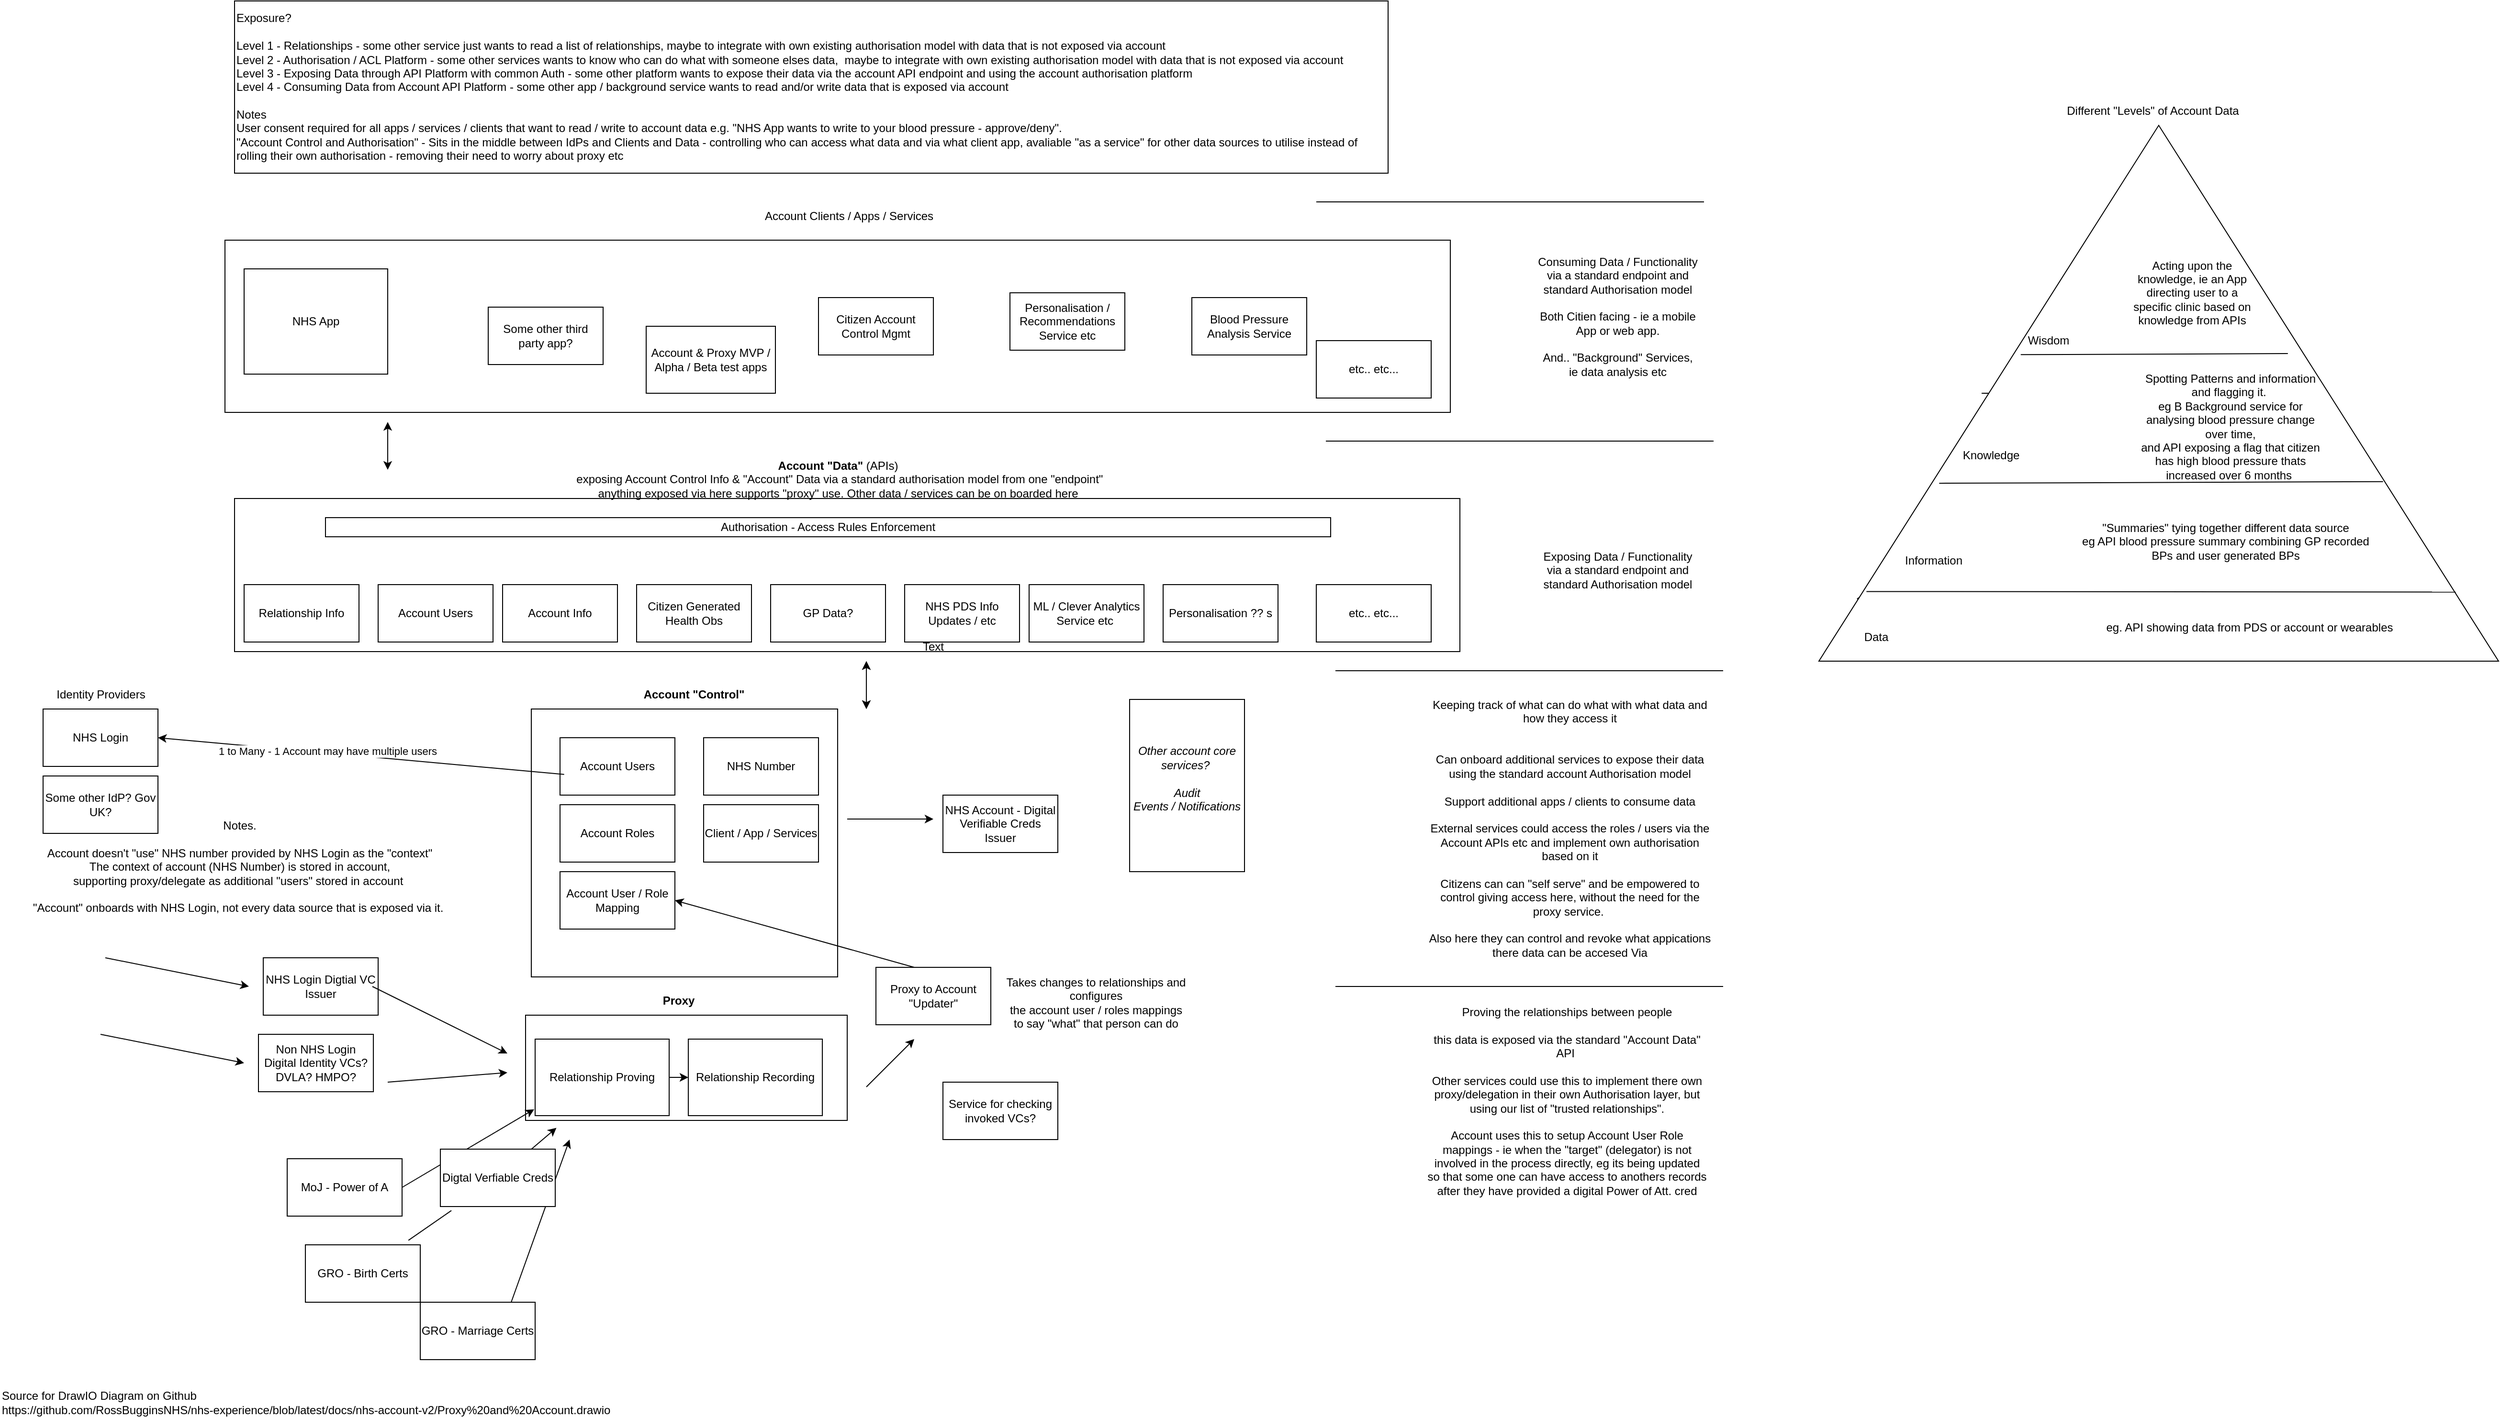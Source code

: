 <mxfile version="20.5.1" type="github">
  <diagram id="DfHSoO7FjMYRVWJBDuWQ" name="Page-1">
    <mxGraphModel dx="2062" dy="2266" grid="1" gridSize="10" guides="1" tooltips="1" connect="1" arrows="1" fold="1" page="1" pageScale="1" pageWidth="827" pageHeight="1169" math="0" shadow="0">
      <root>
        <mxCell id="0" />
        <mxCell id="1" parent="0" />
        <mxCell id="hIbiF8T3Av8Oy_hxuUIC-55" value="" style="triangle;whiteSpace=wrap;html=1;direction=north;" vertex="1" parent="1">
          <mxGeometry x="1940" y="-990" width="710" height="560" as="geometry" />
        </mxCell>
        <mxCell id="Z410X8xZxEE8sT_p1JDi-27" value="" style="rounded=0;whiteSpace=wrap;html=1;" parent="1" vertex="1">
          <mxGeometry x="275" y="-870" width="1280" height="180" as="geometry" />
        </mxCell>
        <mxCell id="Z410X8xZxEE8sT_p1JDi-11" value="" style="rounded=0;whiteSpace=wrap;html=1;" parent="1" vertex="1">
          <mxGeometry x="285" y="-600" width="1280" height="160" as="geometry" />
        </mxCell>
        <mxCell id="Z410X8xZxEE8sT_p1JDi-20" value="&lt;b&gt;Account &quot;Data&quot;&amp;nbsp;&lt;/b&gt;(APIs)&lt;br&gt;&amp;nbsp;exposing Account Control Info &amp;amp; &quot;Account&quot; Data via a standard authorisation model from one &quot;endpoint&quot; &lt;br&gt;anything exposed via here supports &quot;proxy&quot; use. Other data / services can be on boarded here" style="text;html=1;align=center;verticalAlign=middle;resizable=0;points=[];autosize=1;strokeColor=none;fillColor=none;" parent="1" vertex="1">
          <mxGeometry x="625" y="-650" width="580" height="60" as="geometry" />
        </mxCell>
        <mxCell id="Z410X8xZxEE8sT_p1JDi-9" value="" style="rounded=0;whiteSpace=wrap;html=1;" parent="1" vertex="1">
          <mxGeometry x="589" y="-60" width="336" height="110" as="geometry" />
        </mxCell>
        <mxCell id="Z410X8xZxEE8sT_p1JDi-8" value="" style="rounded=0;whiteSpace=wrap;html=1;" parent="1" vertex="1">
          <mxGeometry x="595" y="-380" width="320" height="280" as="geometry" />
        </mxCell>
        <mxCell id="Z410X8xZxEE8sT_p1JDi-1" value="Relationship Proving" style="rounded=0;whiteSpace=wrap;html=1;" parent="1" vertex="1">
          <mxGeometry x="599" y="-35" width="140" height="80" as="geometry" />
        </mxCell>
        <mxCell id="Z410X8xZxEE8sT_p1JDi-2" value="Relationship Recording" style="rounded=0;whiteSpace=wrap;html=1;" parent="1" vertex="1">
          <mxGeometry x="759" y="-35" width="140" height="80" as="geometry" />
        </mxCell>
        <mxCell id="Z410X8xZxEE8sT_p1JDi-3" value="Account Users" style="rounded=0;whiteSpace=wrap;html=1;" parent="1" vertex="1">
          <mxGeometry x="625" y="-350" width="120" height="60" as="geometry" />
        </mxCell>
        <mxCell id="Z410X8xZxEE8sT_p1JDi-4" value="Account Roles" style="rounded=0;whiteSpace=wrap;html=1;" parent="1" vertex="1">
          <mxGeometry x="625" y="-280" width="120" height="60" as="geometry" />
        </mxCell>
        <mxCell id="Z410X8xZxEE8sT_p1JDi-5" value="Account User / Role Mapping" style="rounded=0;whiteSpace=wrap;html=1;" parent="1" vertex="1">
          <mxGeometry x="625" y="-210" width="120" height="60" as="geometry" />
        </mxCell>
        <mxCell id="Z410X8xZxEE8sT_p1JDi-6" value="NHS Number" style="rounded=0;whiteSpace=wrap;html=1;" parent="1" vertex="1">
          <mxGeometry x="775" y="-350" width="120" height="60" as="geometry" />
        </mxCell>
        <mxCell id="Z410X8xZxEE8sT_p1JDi-7" value="Client / App / Services" style="whiteSpace=wrap;html=1;" parent="1" vertex="1">
          <mxGeometry x="775" y="-280" width="120" height="60" as="geometry" />
        </mxCell>
        <mxCell id="Z410X8xZxEE8sT_p1JDi-10" value="Authorisation - Access Rules Enforcement" style="rounded=0;whiteSpace=wrap;html=1;" parent="1" vertex="1">
          <mxGeometry x="380" y="-580" width="1050" height="20" as="geometry" />
        </mxCell>
        <mxCell id="Z410X8xZxEE8sT_p1JDi-12" value="Relationship Info" style="whiteSpace=wrap;html=1;" parent="1" vertex="1">
          <mxGeometry x="295" y="-510" width="120" height="60" as="geometry" />
        </mxCell>
        <mxCell id="Z410X8xZxEE8sT_p1JDi-13" value="Account Info" style="whiteSpace=wrap;html=1;" parent="1" vertex="1">
          <mxGeometry x="565" y="-510" width="120" height="60" as="geometry" />
        </mxCell>
        <mxCell id="Z410X8xZxEE8sT_p1JDi-14" value="Account Users" style="whiteSpace=wrap;html=1;" parent="1" vertex="1">
          <mxGeometry x="435" y="-510" width="120" height="60" as="geometry" />
        </mxCell>
        <mxCell id="Z410X8xZxEE8sT_p1JDi-15" value="Citizen Generated Health Obs" style="whiteSpace=wrap;html=1;" parent="1" vertex="1">
          <mxGeometry x="705" y="-510" width="120" height="60" as="geometry" />
        </mxCell>
        <mxCell id="Z410X8xZxEE8sT_p1JDi-16" value="GP Data?" style="whiteSpace=wrap;html=1;" parent="1" vertex="1">
          <mxGeometry x="845" y="-510" width="120" height="60" as="geometry" />
        </mxCell>
        <mxCell id="Z410X8xZxEE8sT_p1JDi-17" value="NHS PDS Info Updates / etc" style="whiteSpace=wrap;html=1;" parent="1" vertex="1">
          <mxGeometry x="985" y="-510" width="120" height="60" as="geometry" />
        </mxCell>
        <mxCell id="Z410X8xZxEE8sT_p1JDi-18" value="Proxy" style="text;html=1;strokeColor=none;fillColor=none;align=center;verticalAlign=middle;whiteSpace=wrap;rounded=0;fontStyle=1" parent="1" vertex="1">
          <mxGeometry x="719" y="-90" width="60" height="30" as="geometry" />
        </mxCell>
        <mxCell id="Z410X8xZxEE8sT_p1JDi-19" value="Account &quot;Control&quot;" style="text;html=1;strokeColor=none;fillColor=none;align=center;verticalAlign=middle;whiteSpace=wrap;rounded=0;fontStyle=1" parent="1" vertex="1">
          <mxGeometry x="695" y="-410" width="140" height="30" as="geometry" />
        </mxCell>
        <mxCell id="Z410X8xZxEE8sT_p1JDi-24" value="Exposure?&lt;br&gt;&lt;br&gt;Level 1 - Relationships - some other service just wants to read a list of relationships, maybe to integrate with own existing authorisation model with data that is not exposed via account&lt;br&gt;Level 2 - Authorisation / ACL Platform - some other services wants to know who can do what with someone elses data,&amp;nbsp;&amp;nbsp;maybe to integrate with own existing authorisation model with data that is not exposed via account&lt;br&gt;Level 3 - Exposing Data through API Platform with common Auth - some other platform wants to expose their data via the account API endpoint and using the account authorisation platform&lt;br&gt;Level 4 - Consuming Data from Account API Platform - some other app / background service wants to read and/or write data that is exposed via account&lt;br&gt;&lt;br&gt;Notes&lt;br&gt;User consent required for all apps / services / clients that want to read / write to account data e.g. &quot;NHS App wants to write to your blood pressure - approve/deny&quot;.&lt;br&gt;&quot;Account Control and Authorisation&quot; - Sits in the middle between IdPs and Clients and Data - controlling who can access what data and via what client app, avaliable &quot;as a service&quot; for other data sources to utilise instead of rolling their own authorisation - removing their need to worry about proxy etc" style="rounded=0;whiteSpace=wrap;html=1;align=left;" parent="1" vertex="1">
          <mxGeometry x="285" y="-1120" width="1205" height="180" as="geometry" />
        </mxCell>
        <mxCell id="Z410X8xZxEE8sT_p1JDi-25" value="ML / Clever Analytics Service etc&amp;nbsp;" style="whiteSpace=wrap;html=1;" parent="1" vertex="1">
          <mxGeometry x="1115" y="-510" width="120" height="60" as="geometry" />
        </mxCell>
        <mxCell id="Z410X8xZxEE8sT_p1JDi-26" value="NHS App" style="rounded=0;whiteSpace=wrap;html=1;" parent="1" vertex="1">
          <mxGeometry x="295" y="-840" width="150" height="110" as="geometry" />
        </mxCell>
        <mxCell id="Z410X8xZxEE8sT_p1JDi-28" value="Account Clients / Apps / Services" style="text;html=1;strokeColor=none;fillColor=none;align=center;verticalAlign=middle;whiteSpace=wrap;rounded=0;" parent="1" vertex="1">
          <mxGeometry x="817.5" y="-910" width="217.5" height="30" as="geometry" />
        </mxCell>
        <mxCell id="Z410X8xZxEE8sT_p1JDi-29" value="Blood Pressure Analysis Service" style="rounded=0;whiteSpace=wrap;html=1;" parent="1" vertex="1">
          <mxGeometry x="1285" y="-810" width="120" height="60" as="geometry" />
        </mxCell>
        <mxCell id="Z410X8xZxEE8sT_p1JDi-30" value="Personalisation / Recommendations Service etc" style="rounded=0;whiteSpace=wrap;html=1;" parent="1" vertex="1">
          <mxGeometry x="1095" y="-815" width="120" height="60" as="geometry" />
        </mxCell>
        <mxCell id="Z410X8xZxEE8sT_p1JDi-31" value="Personalisation ?? s" style="rounded=0;whiteSpace=wrap;html=1;" parent="1" vertex="1">
          <mxGeometry x="1255" y="-510" width="120" height="60" as="geometry" />
        </mxCell>
        <mxCell id="hIbiF8T3Av8Oy_hxuUIC-1" value="Proxy to Account &quot;Updater&quot;" style="rounded=0;whiteSpace=wrap;html=1;" vertex="1" parent="1">
          <mxGeometry x="955" y="-110" width="120" height="60" as="geometry" />
        </mxCell>
        <mxCell id="hIbiF8T3Av8Oy_hxuUIC-2" value="NHS Login" style="rounded=0;whiteSpace=wrap;html=1;" vertex="1" parent="1">
          <mxGeometry x="85" y="-380" width="120" height="60" as="geometry" />
        </mxCell>
        <mxCell id="hIbiF8T3Av8Oy_hxuUIC-3" value="Text" style="text;html=1;strokeColor=none;fillColor=none;align=center;verticalAlign=middle;whiteSpace=wrap;rounded=0;" vertex="1" parent="1">
          <mxGeometry x="985" y="-460" width="60" height="30" as="geometry" />
        </mxCell>
        <mxCell id="hIbiF8T3Av8Oy_hxuUIC-5" value="Identity Providers" style="text;html=1;align=center;verticalAlign=middle;resizable=0;points=[];autosize=1;strokeColor=none;fillColor=none;" vertex="1" parent="1">
          <mxGeometry x="85" y="-410" width="120" height="30" as="geometry" />
        </mxCell>
        <mxCell id="hIbiF8T3Av8Oy_hxuUIC-6" value="" style="endArrow=classic;html=1;rounded=0;exitX=0.036;exitY=0.639;exitDx=0;exitDy=0;exitPerimeter=0;entryX=1;entryY=0.5;entryDx=0;entryDy=0;" edge="1" parent="1" source="Z410X8xZxEE8sT_p1JDi-3" target="hIbiF8T3Av8Oy_hxuUIC-2">
          <mxGeometry width="50" height="50" relative="1" as="geometry">
            <mxPoint x="585" y="-340" as="sourcePoint" />
            <mxPoint x="225" y="-350" as="targetPoint" />
          </mxGeometry>
        </mxCell>
        <mxCell id="hIbiF8T3Av8Oy_hxuUIC-7" value="1 to Many - 1 Account may have multiple users" style="edgeLabel;html=1;align=center;verticalAlign=middle;resizable=0;points=[];" vertex="1" connectable="0" parent="hIbiF8T3Av8Oy_hxuUIC-6">
          <mxGeometry x="0.17" y="-2" relative="1" as="geometry">
            <mxPoint as="offset" />
          </mxGeometry>
        </mxCell>
        <mxCell id="hIbiF8T3Av8Oy_hxuUIC-8" value="Notes.&lt;br&gt;&lt;br&gt;Account doesn&#39;t &quot;use&quot; NHS number provided by NHS Login as the &quot;context&quot;&lt;br&gt;The context of account (NHS Number) is stored in account, &lt;br&gt;supporting proxy/delegate as additional &quot;users&quot; stored in account&amp;nbsp;&lt;br&gt;&lt;br&gt;&quot;Account&quot; onboards with NHS Login, not every data source that is exposed via it.&amp;nbsp;" style="text;html=1;align=center;verticalAlign=middle;resizable=0;points=[];autosize=1;strokeColor=none;fillColor=none;" vertex="1" parent="1">
          <mxGeometry x="60" y="-270" width="460" height="110" as="geometry" />
        </mxCell>
        <mxCell id="hIbiF8T3Av8Oy_hxuUIC-10" value="MoJ - Power of A" style="rounded=0;whiteSpace=wrap;html=1;" vertex="1" parent="1">
          <mxGeometry x="340" y="90" width="120" height="60" as="geometry" />
        </mxCell>
        <mxCell id="hIbiF8T3Av8Oy_hxuUIC-11" value="GRO - Birth Certs" style="whiteSpace=wrap;html=1;" vertex="1" parent="1">
          <mxGeometry x="359" y="180" width="120" height="60" as="geometry" />
        </mxCell>
        <mxCell id="hIbiF8T3Av8Oy_hxuUIC-12" value="GRO - Marriage Certs" style="whiteSpace=wrap;html=1;" vertex="1" parent="1">
          <mxGeometry x="479" y="240" width="120" height="60" as="geometry" />
        </mxCell>
        <mxCell id="hIbiF8T3Av8Oy_hxuUIC-15" value="" style="endArrow=classic;html=1;rounded=0;entryX=0.096;entryY=1.07;entryDx=0;entryDy=0;entryPerimeter=0;startArrow=none;" edge="1" parent="1" source="hIbiF8T3Av8Oy_hxuUIC-42" target="Z410X8xZxEE8sT_p1JDi-9">
          <mxGeometry width="50" height="50" relative="1" as="geometry">
            <mxPoint x="545" y="170" as="sourcePoint" />
            <mxPoint x="595" y="120" as="targetPoint" />
          </mxGeometry>
        </mxCell>
        <mxCell id="hIbiF8T3Av8Oy_hxuUIC-16" value="" style="endArrow=classic;html=1;rounded=0;entryX=-0.007;entryY=0.917;entryDx=0;entryDy=0;entryPerimeter=0;exitX=1;exitY=0.5;exitDx=0;exitDy=0;" edge="1" parent="1" source="hIbiF8T3Av8Oy_hxuUIC-10" target="Z410X8xZxEE8sT_p1JDi-1">
          <mxGeometry width="50" height="50" relative="1" as="geometry">
            <mxPoint x="445" y="100" as="sourcePoint" />
            <mxPoint x="495" y="50" as="targetPoint" />
          </mxGeometry>
        </mxCell>
        <mxCell id="hIbiF8T3Av8Oy_hxuUIC-17" value="" style="endArrow=classic;html=1;rounded=0;" edge="1" parent="1">
          <mxGeometry width="50" height="50" relative="1" as="geometry">
            <mxPoint x="574" y="240" as="sourcePoint" />
            <mxPoint x="635" y="70" as="targetPoint" />
          </mxGeometry>
        </mxCell>
        <mxCell id="hIbiF8T3Av8Oy_hxuUIC-19" value="" style="endArrow=classic;html=1;rounded=0;" edge="1" parent="1">
          <mxGeometry width="50" height="50" relative="1" as="geometry">
            <mxPoint x="945" y="15" as="sourcePoint" />
            <mxPoint x="995" y="-35" as="targetPoint" />
          </mxGeometry>
        </mxCell>
        <mxCell id="hIbiF8T3Av8Oy_hxuUIC-20" value="" style="endArrow=classic;html=1;rounded=0;entryX=1;entryY=0.5;entryDx=0;entryDy=0;" edge="1" parent="1" target="Z410X8xZxEE8sT_p1JDi-5">
          <mxGeometry width="50" height="50" relative="1" as="geometry">
            <mxPoint x="995" y="-110" as="sourcePoint" />
            <mxPoint x="935" y="-160" as="targetPoint" />
          </mxGeometry>
        </mxCell>
        <mxCell id="hIbiF8T3Av8Oy_hxuUIC-21" value="" style="endArrow=classic;startArrow=classic;html=1;rounded=0;" edge="1" parent="1">
          <mxGeometry width="50" height="50" relative="1" as="geometry">
            <mxPoint x="945" y="-380" as="sourcePoint" />
            <mxPoint x="945" y="-430" as="targetPoint" />
          </mxGeometry>
        </mxCell>
        <mxCell id="hIbiF8T3Av8Oy_hxuUIC-22" value="" style="endArrow=classic;startArrow=classic;html=1;rounded=0;" edge="1" parent="1">
          <mxGeometry width="50" height="50" relative="1" as="geometry">
            <mxPoint x="945" y="-380" as="sourcePoint" />
            <mxPoint x="945" y="-430" as="targetPoint" />
            <Array as="points">
              <mxPoint x="945" y="-410" />
            </Array>
          </mxGeometry>
        </mxCell>
        <mxCell id="hIbiF8T3Av8Oy_hxuUIC-23" value="" style="endArrow=classic;startArrow=classic;html=1;rounded=0;" edge="1" parent="1">
          <mxGeometry width="50" height="50" relative="1" as="geometry">
            <mxPoint x="445" y="-630" as="sourcePoint" />
            <mxPoint x="445" y="-680" as="targetPoint" />
          </mxGeometry>
        </mxCell>
        <mxCell id="hIbiF8T3Av8Oy_hxuUIC-24" value="NHS Account - Digital Verifiable Creds Issuer" style="rounded=0;whiteSpace=wrap;html=1;" vertex="1" parent="1">
          <mxGeometry x="1025" y="-290" width="120" height="60" as="geometry" />
        </mxCell>
        <mxCell id="hIbiF8T3Av8Oy_hxuUIC-25" value="" style="endArrow=classic;html=1;rounded=0;" edge="1" parent="1">
          <mxGeometry width="50" height="50" relative="1" as="geometry">
            <mxPoint x="925" y="-265" as="sourcePoint" />
            <mxPoint x="1015" y="-265" as="targetPoint" />
          </mxGeometry>
        </mxCell>
        <mxCell id="hIbiF8T3Av8Oy_hxuUIC-26" value="Proving the relationships between people&lt;br&gt;&lt;br&gt;this data is exposed via the standard &quot;Account Data&quot; API&amp;nbsp;&lt;br&gt;&lt;br&gt;Other services could use this to implement there own proxy/delegation in their own Authorisation layer, but using our list of &quot;trusted relationships&quot;.&lt;br&gt;&lt;br&gt;Account uses this to setup Account User Role mappings - ie when the &quot;target&quot; (delegator) is not involved in the process directly, eg its being updated so that some one can have access to anothers records after they have provided a digital Power of Att. cred" style="text;html=1;strokeColor=none;fillColor=none;align=center;verticalAlign=middle;whiteSpace=wrap;rounded=0;" vertex="1" parent="1">
          <mxGeometry x="1530" y="-50" width="294" height="160" as="geometry" />
        </mxCell>
        <mxCell id="hIbiF8T3Av8Oy_hxuUIC-27" value="Keeping track of what can do what with what data and how they access it&lt;br&gt;&lt;br&gt;&lt;br&gt;Can onboard additional services to expose their data using the standard account Authorisation model&lt;br&gt;&lt;br&gt;Support additional apps / clients to consume data&lt;br&gt;&lt;br&gt;External services could access the roles / users via the Account APIs etc and implement own authorisation based on it&lt;br&gt;&lt;br&gt;Citizens can can &quot;self serve&quot; and be empowered to control giving access here, without the need for the proxy service.&amp;nbsp;&lt;br&gt;&lt;br&gt;Also here they can control and revoke what appications there data can be accesed Via" style="text;html=1;strokeColor=none;fillColor=none;align=center;verticalAlign=middle;whiteSpace=wrap;rounded=0;" vertex="1" parent="1">
          <mxGeometry x="1530" y="-380" width="300" height="250" as="geometry" />
        </mxCell>
        <mxCell id="hIbiF8T3Av8Oy_hxuUIC-28" value="Consuming Data / Functionality via a standard endpoint and standard Authorisation model&lt;br&gt;&lt;br&gt;Both Citien facing - ie a mobile App or web app.&lt;br&gt;&lt;br&gt;And.. &quot;Background&quot; Services, ie data analysis etc" style="text;html=1;strokeColor=none;fillColor=none;align=center;verticalAlign=middle;whiteSpace=wrap;rounded=0;" vertex="1" parent="1">
          <mxGeometry x="1645" y="-870" width="170" height="160" as="geometry" />
        </mxCell>
        <mxCell id="hIbiF8T3Av8Oy_hxuUIC-29" value="Exposing Data / Functionality via a standard endpoint and standard Authorisation model" style="text;html=1;strokeColor=none;fillColor=none;align=center;verticalAlign=middle;whiteSpace=wrap;rounded=0;" vertex="1" parent="1">
          <mxGeometry x="1645" y="-540" width="170" height="30" as="geometry" />
        </mxCell>
        <mxCell id="hIbiF8T3Av8Oy_hxuUIC-32" value="etc.. etc..." style="whiteSpace=wrap;html=1;" vertex="1" parent="1">
          <mxGeometry x="1415" y="-765" width="120" height="60" as="geometry" />
        </mxCell>
        <mxCell id="hIbiF8T3Av8Oy_hxuUIC-33" value="Some other third party app?" style="whiteSpace=wrap;html=1;" vertex="1" parent="1">
          <mxGeometry x="550" y="-800" width="120" height="60" as="geometry" />
        </mxCell>
        <mxCell id="hIbiF8T3Av8Oy_hxuUIC-34" value="Some other IdP? Gov UK?" style="rounded=0;whiteSpace=wrap;html=1;" vertex="1" parent="1">
          <mxGeometry x="85" y="-310" width="120" height="60" as="geometry" />
        </mxCell>
        <mxCell id="hIbiF8T3Av8Oy_hxuUIC-35" value="" style="endArrow=none;html=1;rounded=0;" edge="1" parent="1">
          <mxGeometry width="50" height="50" relative="1" as="geometry">
            <mxPoint x="1435" y="-420" as="sourcePoint" />
            <mxPoint x="1840" y="-420" as="targetPoint" />
          </mxGeometry>
        </mxCell>
        <mxCell id="hIbiF8T3Av8Oy_hxuUIC-36" value="" style="endArrow=none;html=1;rounded=0;" edge="1" parent="1">
          <mxGeometry width="50" height="50" relative="1" as="geometry">
            <mxPoint x="1435" y="-90" as="sourcePoint" />
            <mxPoint x="1840" y="-90" as="targetPoint" />
          </mxGeometry>
        </mxCell>
        <mxCell id="hIbiF8T3Av8Oy_hxuUIC-37" value="" style="endArrow=none;html=1;rounded=0;" edge="1" parent="1">
          <mxGeometry width="50" height="50" relative="1" as="geometry">
            <mxPoint x="1425" y="-660" as="sourcePoint" />
            <mxPoint x="1830" y="-660" as="targetPoint" />
          </mxGeometry>
        </mxCell>
        <mxCell id="hIbiF8T3Av8Oy_hxuUIC-38" value="" style="endArrow=none;html=1;rounded=0;" edge="1" parent="1">
          <mxGeometry width="50" height="50" relative="1" as="geometry">
            <mxPoint x="1415" y="-910" as="sourcePoint" />
            <mxPoint x="1820" y="-910" as="targetPoint" />
          </mxGeometry>
        </mxCell>
        <mxCell id="hIbiF8T3Av8Oy_hxuUIC-39" value="Source for DrawIO Diagram on Github&lt;br&gt;https://github.com/RossBugginsNHS/nhs-experience/blob/latest/docs/nhs-account-v2/Proxy%20and%20Account.drawio" style="text;html=1;strokeColor=none;fillColor=none;align=left;verticalAlign=middle;whiteSpace=wrap;rounded=0;" vertex="1" parent="1">
          <mxGeometry x="40" y="330" width="815" height="30" as="geometry" />
        </mxCell>
        <mxCell id="hIbiF8T3Av8Oy_hxuUIC-40" value="Account &amp;amp; Proxy MVP / Alpha / Beta test apps" style="rounded=0;whiteSpace=wrap;html=1;" vertex="1" parent="1">
          <mxGeometry x="715" y="-780" width="135" height="70" as="geometry" />
        </mxCell>
        <mxCell id="hIbiF8T3Av8Oy_hxuUIC-41" value="etc.. etc..." style="whiteSpace=wrap;html=1;" vertex="1" parent="1">
          <mxGeometry x="1415" y="-510" width="120" height="60" as="geometry" />
        </mxCell>
        <mxCell id="hIbiF8T3Av8Oy_hxuUIC-42" value="Digtal Verfiable Creds" style="rounded=0;whiteSpace=wrap;html=1;" vertex="1" parent="1">
          <mxGeometry x="500" y="80" width="120" height="60" as="geometry" />
        </mxCell>
        <mxCell id="hIbiF8T3Av8Oy_hxuUIC-43" value="" style="endArrow=none;html=1;rounded=0;entryX=0.096;entryY=1.07;entryDx=0;entryDy=0;entryPerimeter=0;exitX=0.897;exitY=-0.078;exitDx=0;exitDy=0;exitPerimeter=0;" edge="1" parent="1" source="hIbiF8T3Av8Oy_hxuUIC-11" target="hIbiF8T3Av8Oy_hxuUIC-42">
          <mxGeometry width="50" height="50" relative="1" as="geometry">
            <mxPoint x="545" y="170" as="sourcePoint" />
            <mxPoint x="621.256" y="57.7" as="targetPoint" />
          </mxGeometry>
        </mxCell>
        <mxCell id="hIbiF8T3Av8Oy_hxuUIC-44" value="Non NHS Login Digital Identity VCs? DVLA? HMPO?" style="rounded=0;whiteSpace=wrap;html=1;" vertex="1" parent="1">
          <mxGeometry x="310" y="-40" width="120" height="60" as="geometry" />
        </mxCell>
        <mxCell id="hIbiF8T3Av8Oy_hxuUIC-45" value="NHS Login Digtial VC Issuer" style="rounded=0;whiteSpace=wrap;html=1;" vertex="1" parent="1">
          <mxGeometry x="315" y="-120" width="120" height="60" as="geometry" />
        </mxCell>
        <mxCell id="hIbiF8T3Av8Oy_hxuUIC-46" value="" style="endArrow=classic;html=1;rounded=0;" edge="1" parent="1">
          <mxGeometry width="50" height="50" relative="1" as="geometry">
            <mxPoint x="429" y="-90" as="sourcePoint" />
            <mxPoint x="570" y="-20" as="targetPoint" />
          </mxGeometry>
        </mxCell>
        <mxCell id="hIbiF8T3Av8Oy_hxuUIC-47" value="" style="endArrow=classic;html=1;rounded=0;" edge="1" parent="1">
          <mxGeometry width="50" height="50" relative="1" as="geometry">
            <mxPoint x="445" y="10" as="sourcePoint" />
            <mxPoint x="570" as="targetPoint" />
          </mxGeometry>
        </mxCell>
        <mxCell id="hIbiF8T3Av8Oy_hxuUIC-48" value="" style="endArrow=classic;html=1;rounded=0;" edge="1" parent="1">
          <mxGeometry width="50" height="50" relative="1" as="geometry">
            <mxPoint x="150" y="-120" as="sourcePoint" />
            <mxPoint x="300" y="-90" as="targetPoint" />
          </mxGeometry>
        </mxCell>
        <mxCell id="hIbiF8T3Av8Oy_hxuUIC-49" value="" style="endArrow=classic;html=1;rounded=0;" edge="1" parent="1">
          <mxGeometry width="50" height="50" relative="1" as="geometry">
            <mxPoint x="145" y="-40" as="sourcePoint" />
            <mxPoint x="295" y="-10" as="targetPoint" />
          </mxGeometry>
        </mxCell>
        <mxCell id="hIbiF8T3Av8Oy_hxuUIC-50" value="&lt;br style=&quot;&quot;&gt;&lt;span style=&quot;&quot;&gt;Takes changes to relationships and configures&lt;/span&gt;&lt;br style=&quot;&quot;&gt;&lt;span style=&quot;&quot;&gt;the account user / roles mappings to say &quot;what&quot; that person can do&lt;/span&gt;" style="text;html=1;strokeColor=none;fillColor=none;align=center;verticalAlign=middle;whiteSpace=wrap;rounded=0;" vertex="1" parent="1">
          <mxGeometry x="1090" y="-95" width="190" height="30" as="geometry" />
        </mxCell>
        <mxCell id="hIbiF8T3Av8Oy_hxuUIC-51" value="" style="endArrow=classic;html=1;rounded=0;exitX=1;exitY=0.5;exitDx=0;exitDy=0;entryX=0;entryY=0.5;entryDx=0;entryDy=0;" edge="1" parent="1" source="Z410X8xZxEE8sT_p1JDi-1" target="Z410X8xZxEE8sT_p1JDi-2">
          <mxGeometry width="50" height="50" relative="1" as="geometry">
            <mxPoint x="960" y="-250" as="sourcePoint" />
            <mxPoint x="1010" y="-300" as="targetPoint" />
          </mxGeometry>
        </mxCell>
        <mxCell id="hIbiF8T3Av8Oy_hxuUIC-52" value="Service for checking invoked VCs?" style="whiteSpace=wrap;html=1;" vertex="1" parent="1">
          <mxGeometry x="1025" y="10" width="120" height="60" as="geometry" />
        </mxCell>
        <mxCell id="hIbiF8T3Av8Oy_hxuUIC-53" value="Citizen Account Control Mgmt" style="rounded=0;whiteSpace=wrap;html=1;" vertex="1" parent="1">
          <mxGeometry x="895" y="-810" width="120" height="60" as="geometry" />
        </mxCell>
        <mxCell id="hIbiF8T3Av8Oy_hxuUIC-54" value="Other account core services?&amp;nbsp;&lt;br&gt;&lt;br&gt;Audit&lt;br&gt;Events / Notifications&lt;br&gt;&lt;br&gt;" style="rounded=0;whiteSpace=wrap;html=1;fontStyle=2" vertex="1" parent="1">
          <mxGeometry x="1220" y="-390" width="120" height="180" as="geometry" />
        </mxCell>
        <mxCell id="hIbiF8T3Av8Oy_hxuUIC-56" value="" style="endArrow=none;html=1;rounded=0;" edge="1" parent="1" target="hIbiF8T3Av8Oy_hxuUIC-55">
          <mxGeometry width="50" height="50" relative="1" as="geometry">
            <mxPoint x="1980" y="-495" as="sourcePoint" />
            <mxPoint x="2030" y="-545" as="targetPoint" />
          </mxGeometry>
        </mxCell>
        <mxCell id="hIbiF8T3Av8Oy_hxuUIC-57" value="" style="endArrow=none;html=1;rounded=0;" edge="1" parent="1" target="hIbiF8T3Av8Oy_hxuUIC-55">
          <mxGeometry width="50" height="50" relative="1" as="geometry">
            <mxPoint x="1980" y="-495" as="sourcePoint" />
            <mxPoint x="2030" y="-545" as="targetPoint" />
          </mxGeometry>
        </mxCell>
        <mxCell id="hIbiF8T3Av8Oy_hxuUIC-58" value="" style="endArrow=none;html=1;rounded=0;exitX=0.13;exitY=0.07;exitDx=0;exitDy=0;exitPerimeter=0;entryX=0.129;entryY=0.937;entryDx=0;entryDy=0;entryPerimeter=0;" edge="1" parent="1" source="hIbiF8T3Av8Oy_hxuUIC-55" target="hIbiF8T3Av8Oy_hxuUIC-55">
          <mxGeometry width="50" height="50" relative="1" as="geometry">
            <mxPoint x="1980" y="-720" as="sourcePoint" />
            <mxPoint x="2030" y="-770" as="targetPoint" />
          </mxGeometry>
        </mxCell>
        <mxCell id="hIbiF8T3Av8Oy_hxuUIC-59" value="" style="endArrow=none;html=1;rounded=0;exitX=0.332;exitY=0.177;exitDx=0;exitDy=0;exitPerimeter=0;entryX=0.335;entryY=0.83;entryDx=0;entryDy=0;entryPerimeter=0;" edge="1" parent="1" source="hIbiF8T3Av8Oy_hxuUIC-55" target="hIbiF8T3Av8Oy_hxuUIC-55">
          <mxGeometry width="50" height="50" relative="1" as="geometry">
            <mxPoint x="1980" y="-720" as="sourcePoint" />
            <mxPoint x="2030" y="-770" as="targetPoint" />
          </mxGeometry>
        </mxCell>
        <mxCell id="hIbiF8T3Av8Oy_hxuUIC-60" value="" style="endArrow=none;html=1;rounded=0;" edge="1" parent="1" target="hIbiF8T3Av8Oy_hxuUIC-55">
          <mxGeometry width="50" height="50" relative="1" as="geometry">
            <mxPoint x="2110" y="-710" as="sourcePoint" />
            <mxPoint x="2160" y="-760" as="targetPoint" />
          </mxGeometry>
        </mxCell>
        <mxCell id="hIbiF8T3Av8Oy_hxuUIC-62" value="" style="endArrow=none;html=1;rounded=0;entryX=0.572;entryY=0.297;entryDx=0;entryDy=0;entryPerimeter=0;exitX=0.574;exitY=0.69;exitDx=0;exitDy=0;exitPerimeter=0;" edge="1" parent="1" source="hIbiF8T3Av8Oy_hxuUIC-55" target="hIbiF8T3Av8Oy_hxuUIC-55">
          <mxGeometry width="50" height="50" relative="1" as="geometry">
            <mxPoint x="1980" y="-720" as="sourcePoint" />
            <mxPoint x="2030" y="-770" as="targetPoint" />
          </mxGeometry>
        </mxCell>
        <mxCell id="hIbiF8T3Av8Oy_hxuUIC-63" value="Information" style="text;html=1;strokeColor=none;fillColor=none;align=center;verticalAlign=middle;whiteSpace=wrap;rounded=0;" vertex="1" parent="1">
          <mxGeometry x="2030" y="-550" width="60" height="30" as="geometry" />
        </mxCell>
        <mxCell id="hIbiF8T3Av8Oy_hxuUIC-65" value="Data" style="text;html=1;strokeColor=none;fillColor=none;align=center;verticalAlign=middle;whiteSpace=wrap;rounded=0;" vertex="1" parent="1">
          <mxGeometry x="1970" y="-470" width="60" height="30" as="geometry" />
        </mxCell>
        <mxCell id="hIbiF8T3Av8Oy_hxuUIC-66" value="Knowledge" style="text;html=1;strokeColor=none;fillColor=none;align=center;verticalAlign=middle;whiteSpace=wrap;rounded=0;" vertex="1" parent="1">
          <mxGeometry x="2090" y="-660" width="60" height="30" as="geometry" />
        </mxCell>
        <mxCell id="hIbiF8T3Av8Oy_hxuUIC-67" value="Wisdom" style="text;html=1;strokeColor=none;fillColor=none;align=center;verticalAlign=middle;whiteSpace=wrap;rounded=0;fontStyle=0" vertex="1" parent="1">
          <mxGeometry x="2150" y="-780" width="60" height="30" as="geometry" />
        </mxCell>
        <mxCell id="hIbiF8T3Av8Oy_hxuUIC-68" value="eg. API showing data from PDS or account or wearables" style="text;html=1;strokeColor=none;fillColor=none;align=center;verticalAlign=middle;whiteSpace=wrap;rounded=0;" vertex="1" parent="1">
          <mxGeometry x="2230" y="-480" width="320" height="30" as="geometry" />
        </mxCell>
        <mxCell id="hIbiF8T3Av8Oy_hxuUIC-69" value="&quot;Summaries&quot; tying together different data source &lt;br&gt;eg API blood pressure summary combining GP recorded BPs and user generated BPs" style="text;html=1;strokeColor=none;fillColor=none;align=center;verticalAlign=middle;whiteSpace=wrap;rounded=0;" vertex="1" parent="1">
          <mxGeometry x="2210" y="-570" width="310" height="30" as="geometry" />
        </mxCell>
        <mxCell id="hIbiF8T3Av8Oy_hxuUIC-70" value="Spotting Patterns and information and flagging it.&amp;nbsp;&lt;br&gt;eg B Background service for analysing blood pressure change over time, &lt;br&gt;and API exposing a flag that citizen has high blood pressure thats increased over 6 months&amp;nbsp;" style="text;html=1;strokeColor=none;fillColor=none;align=center;verticalAlign=middle;whiteSpace=wrap;rounded=0;" vertex="1" parent="1">
          <mxGeometry x="2270" y="-690" width="200" height="30" as="geometry" />
        </mxCell>
        <mxCell id="hIbiF8T3Av8Oy_hxuUIC-71" value="Acting upon the knowledge, ie an App directing user to a specific clinic based on knowledge from APIs" style="text;html=1;strokeColor=none;fillColor=none;align=center;verticalAlign=middle;whiteSpace=wrap;rounded=0;fontStyle=0" vertex="1" parent="1">
          <mxGeometry x="2260" y="-830" width="140" height="30" as="geometry" />
        </mxCell>
        <mxCell id="hIbiF8T3Av8Oy_hxuUIC-72" value="Different &quot;Levels&quot; of Account Data" style="text;html=1;strokeColor=none;fillColor=none;align=center;verticalAlign=middle;whiteSpace=wrap;rounded=0;" vertex="1" parent="1">
          <mxGeometry x="2068" y="-1020" width="442" height="30" as="geometry" />
        </mxCell>
      </root>
    </mxGraphModel>
  </diagram>
</mxfile>
